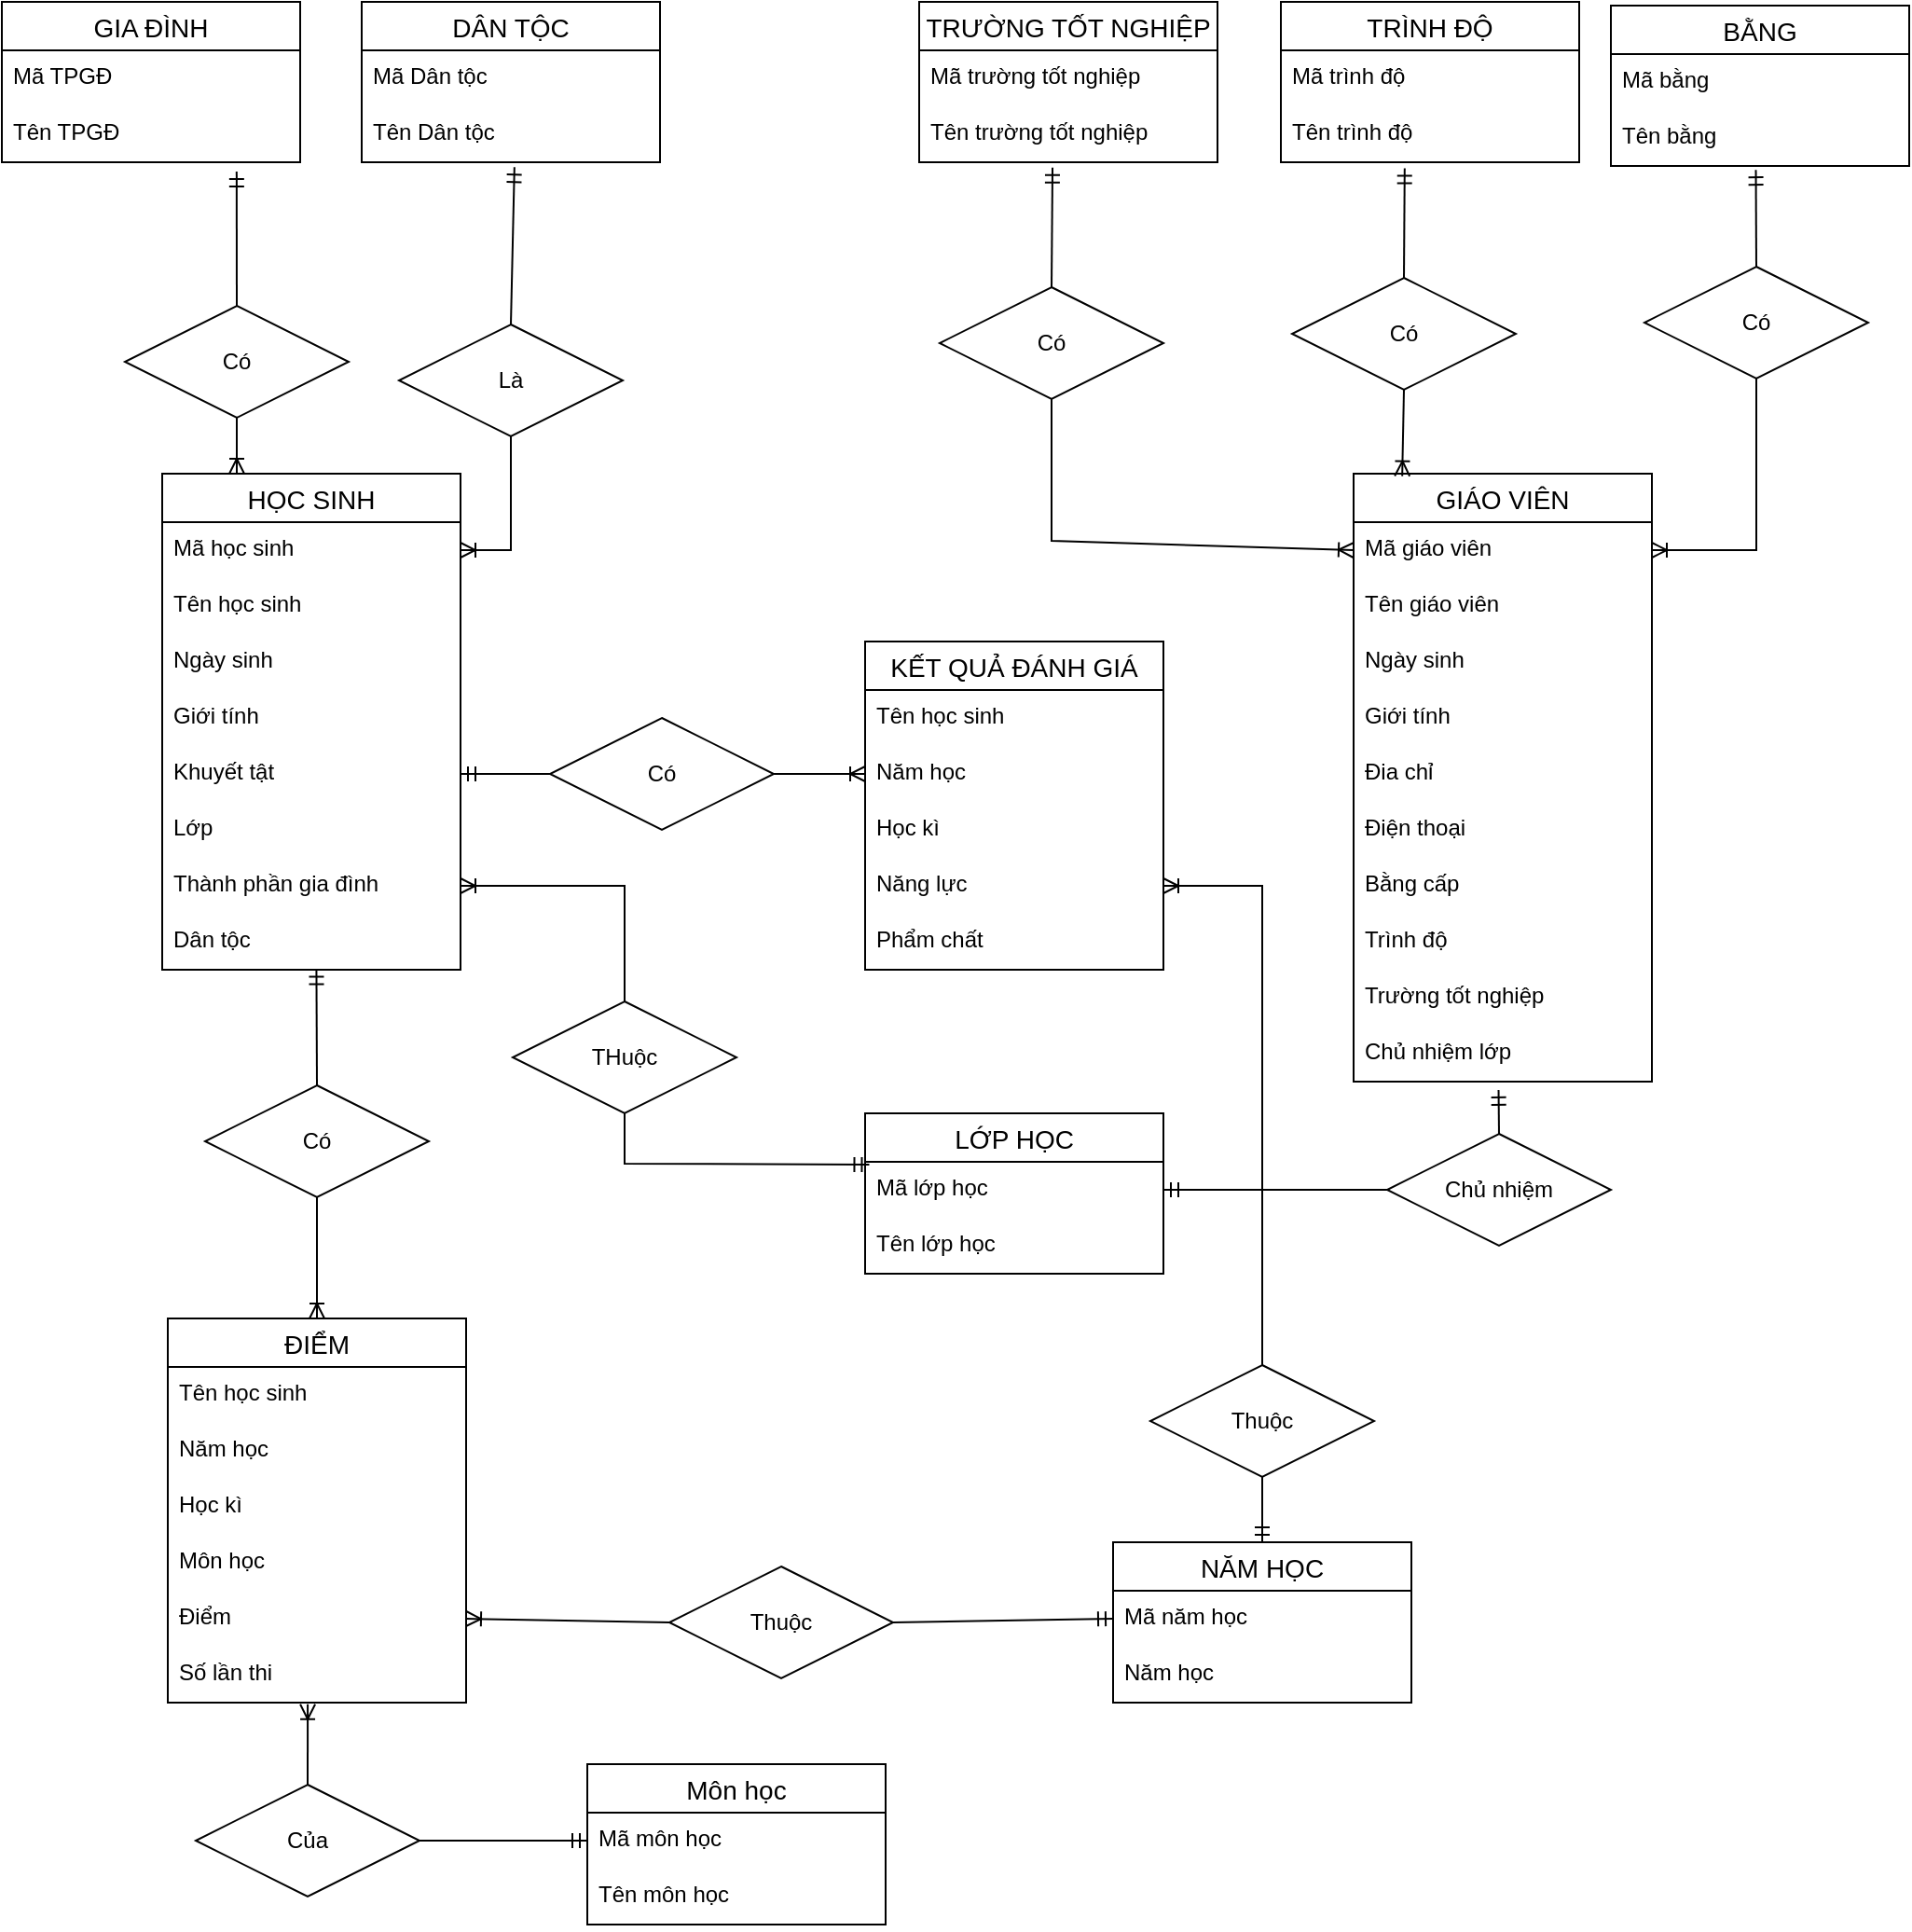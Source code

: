 <mxfile version="14.4.3" type="github">
  <diagram id="hoot__3CSZ-m4Yv-MgML" name="Page-1">
    <mxGraphModel dx="959" dy="578" grid="0" gridSize="10" guides="1" tooltips="1" connect="1" arrows="1" fold="1" page="1" pageScale="1" pageWidth="1100" pageHeight="1700" background="#ffffff" math="0" shadow="0">
      <root>
        <mxCell id="0" />
        <mxCell id="1" parent="0" />
        <mxCell id="pvwdePWFHWHqx1OLr2bi-1" value="GIA ĐÌNH" style="swimlane;fontStyle=0;childLayout=stackLayout;horizontal=1;startSize=26;horizontalStack=0;resizeParent=1;resizeParentMax=0;resizeLast=0;collapsible=1;marginBottom=0;align=center;fontSize=14;" vertex="1" parent="1">
          <mxGeometry x="45" y="140" width="160" height="86" as="geometry" />
        </mxCell>
        <mxCell id="pvwdePWFHWHqx1OLr2bi-2" value="Mã TPGĐ" style="text;strokeColor=none;fillColor=none;spacingLeft=4;spacingRight=4;overflow=hidden;rotatable=0;points=[[0,0.5],[1,0.5]];portConstraint=eastwest;fontSize=12;" vertex="1" parent="pvwdePWFHWHqx1OLr2bi-1">
          <mxGeometry y="26" width="160" height="30" as="geometry" />
        </mxCell>
        <mxCell id="pvwdePWFHWHqx1OLr2bi-3" value="Tên TPGĐ" style="text;strokeColor=none;fillColor=none;spacingLeft=4;spacingRight=4;overflow=hidden;rotatable=0;points=[[0,0.5],[1,0.5]];portConstraint=eastwest;fontSize=12;" vertex="1" parent="pvwdePWFHWHqx1OLr2bi-1">
          <mxGeometry y="56" width="160" height="30" as="geometry" />
        </mxCell>
        <mxCell id="pvwdePWFHWHqx1OLr2bi-5" value="DÂN TỘC" style="swimlane;fontStyle=0;childLayout=stackLayout;horizontal=1;startSize=26;horizontalStack=0;resizeParent=1;resizeParentMax=0;resizeLast=0;collapsible=1;marginBottom=0;align=center;fontSize=14;" vertex="1" parent="1">
          <mxGeometry x="238" y="140" width="160" height="86" as="geometry" />
        </mxCell>
        <mxCell id="pvwdePWFHWHqx1OLr2bi-6" value="Mã Dân tộc" style="text;strokeColor=none;fillColor=none;spacingLeft=4;spacingRight=4;overflow=hidden;rotatable=0;points=[[0,0.5],[1,0.5]];portConstraint=eastwest;fontSize=12;" vertex="1" parent="pvwdePWFHWHqx1OLr2bi-5">
          <mxGeometry y="26" width="160" height="30" as="geometry" />
        </mxCell>
        <mxCell id="pvwdePWFHWHqx1OLr2bi-7" value="Tên Dân tộc" style="text;strokeColor=none;fillColor=none;spacingLeft=4;spacingRight=4;overflow=hidden;rotatable=0;points=[[0,0.5],[1,0.5]];portConstraint=eastwest;fontSize=12;" vertex="1" parent="pvwdePWFHWHqx1OLr2bi-5">
          <mxGeometry y="56" width="160" height="30" as="geometry" />
        </mxCell>
        <mxCell id="pvwdePWFHWHqx1OLr2bi-8" value="TRÌNH ĐỘ" style="swimlane;fontStyle=0;childLayout=stackLayout;horizontal=1;startSize=26;horizontalStack=0;resizeParent=1;resizeParentMax=0;resizeLast=0;collapsible=1;marginBottom=0;align=center;fontSize=14;" vertex="1" parent="1">
          <mxGeometry x="731" y="140" width="160" height="86" as="geometry" />
        </mxCell>
        <mxCell id="pvwdePWFHWHqx1OLr2bi-9" value="Mã trình độ" style="text;strokeColor=none;fillColor=none;spacingLeft=4;spacingRight=4;overflow=hidden;rotatable=0;points=[[0,0.5],[1,0.5]];portConstraint=eastwest;fontSize=12;" vertex="1" parent="pvwdePWFHWHqx1OLr2bi-8">
          <mxGeometry y="26" width="160" height="30" as="geometry" />
        </mxCell>
        <mxCell id="pvwdePWFHWHqx1OLr2bi-10" value="Tên trình độ" style="text;strokeColor=none;fillColor=none;spacingLeft=4;spacingRight=4;overflow=hidden;rotatable=0;points=[[0,0.5],[1,0.5]];portConstraint=eastwest;fontSize=12;" vertex="1" parent="pvwdePWFHWHqx1OLr2bi-8">
          <mxGeometry y="56" width="160" height="30" as="geometry" />
        </mxCell>
        <mxCell id="pvwdePWFHWHqx1OLr2bi-11" value="TRƯỜNG TỐT NGHIỆP" style="swimlane;fontStyle=0;childLayout=stackLayout;horizontal=1;startSize=26;horizontalStack=0;resizeParent=1;resizeParentMax=0;resizeLast=0;collapsible=1;marginBottom=0;align=center;fontSize=14;" vertex="1" parent="1">
          <mxGeometry x="537" y="140" width="160" height="86" as="geometry" />
        </mxCell>
        <mxCell id="pvwdePWFHWHqx1OLr2bi-12" value="Mã trường tốt nghiệp" style="text;strokeColor=none;fillColor=none;spacingLeft=4;spacingRight=4;overflow=hidden;rotatable=0;points=[[0,0.5],[1,0.5]];portConstraint=eastwest;fontSize=12;" vertex="1" parent="pvwdePWFHWHqx1OLr2bi-11">
          <mxGeometry y="26" width="160" height="30" as="geometry" />
        </mxCell>
        <mxCell id="pvwdePWFHWHqx1OLr2bi-13" value="Tên trường tốt nghiệp" style="text;strokeColor=none;fillColor=none;spacingLeft=4;spacingRight=4;overflow=hidden;rotatable=0;points=[[0,0.5],[1,0.5]];portConstraint=eastwest;fontSize=12;" vertex="1" parent="pvwdePWFHWHqx1OLr2bi-11">
          <mxGeometry y="56" width="160" height="30" as="geometry" />
        </mxCell>
        <mxCell id="pvwdePWFHWHqx1OLr2bi-14" value="BẰNG" style="swimlane;fontStyle=0;childLayout=stackLayout;horizontal=1;startSize=26;horizontalStack=0;resizeParent=1;resizeParentMax=0;resizeLast=0;collapsible=1;marginBottom=0;align=center;fontSize=14;" vertex="1" parent="1">
          <mxGeometry x="908" y="142" width="160" height="86" as="geometry" />
        </mxCell>
        <mxCell id="pvwdePWFHWHqx1OLr2bi-15" value="Mã bằng" style="text;strokeColor=none;fillColor=none;spacingLeft=4;spacingRight=4;overflow=hidden;rotatable=0;points=[[0,0.5],[1,0.5]];portConstraint=eastwest;fontSize=12;" vertex="1" parent="pvwdePWFHWHqx1OLr2bi-14">
          <mxGeometry y="26" width="160" height="30" as="geometry" />
        </mxCell>
        <mxCell id="pvwdePWFHWHqx1OLr2bi-16" value="Tên bằng" style="text;strokeColor=none;fillColor=none;spacingLeft=4;spacingRight=4;overflow=hidden;rotatable=0;points=[[0,0.5],[1,0.5]];portConstraint=eastwest;fontSize=12;" vertex="1" parent="pvwdePWFHWHqx1OLr2bi-14">
          <mxGeometry y="56" width="160" height="30" as="geometry" />
        </mxCell>
        <mxCell id="pvwdePWFHWHqx1OLr2bi-17" value="HỌC SINH" style="swimlane;fontStyle=0;childLayout=stackLayout;horizontal=1;startSize=26;horizontalStack=0;resizeParent=1;resizeParentMax=0;resizeLast=0;collapsible=1;marginBottom=0;align=center;fontSize=14;" vertex="1" parent="1">
          <mxGeometry x="131" y="393" width="160" height="266" as="geometry" />
        </mxCell>
        <mxCell id="pvwdePWFHWHqx1OLr2bi-18" value="Mã học sinh" style="text;strokeColor=none;fillColor=none;spacingLeft=4;spacingRight=4;overflow=hidden;rotatable=0;points=[[0,0.5],[1,0.5]];portConstraint=eastwest;fontSize=12;" vertex="1" parent="pvwdePWFHWHqx1OLr2bi-17">
          <mxGeometry y="26" width="160" height="30" as="geometry" />
        </mxCell>
        <mxCell id="pvwdePWFHWHqx1OLr2bi-19" value="Tên học sinh" style="text;strokeColor=none;fillColor=none;spacingLeft=4;spacingRight=4;overflow=hidden;rotatable=0;points=[[0,0.5],[1,0.5]];portConstraint=eastwest;fontSize=12;" vertex="1" parent="pvwdePWFHWHqx1OLr2bi-17">
          <mxGeometry y="56" width="160" height="30" as="geometry" />
        </mxCell>
        <mxCell id="pvwdePWFHWHqx1OLr2bi-24" value="Ngày sinh" style="text;strokeColor=none;fillColor=none;spacingLeft=4;spacingRight=4;overflow=hidden;rotatable=0;points=[[0,0.5],[1,0.5]];portConstraint=eastwest;fontSize=12;" vertex="1" parent="pvwdePWFHWHqx1OLr2bi-17">
          <mxGeometry y="86" width="160" height="30" as="geometry" />
        </mxCell>
        <mxCell id="pvwdePWFHWHqx1OLr2bi-25" value="Giới tính" style="text;strokeColor=none;fillColor=none;spacingLeft=4;spacingRight=4;overflow=hidden;rotatable=0;points=[[0,0.5],[1,0.5]];portConstraint=eastwest;fontSize=12;" vertex="1" parent="pvwdePWFHWHqx1OLr2bi-17">
          <mxGeometry y="116" width="160" height="30" as="geometry" />
        </mxCell>
        <mxCell id="pvwdePWFHWHqx1OLr2bi-26" value="Khuyết tật" style="text;strokeColor=none;fillColor=none;spacingLeft=4;spacingRight=4;overflow=hidden;rotatable=0;points=[[0,0.5],[1,0.5]];portConstraint=eastwest;fontSize=12;" vertex="1" parent="pvwdePWFHWHqx1OLr2bi-17">
          <mxGeometry y="146" width="160" height="30" as="geometry" />
        </mxCell>
        <mxCell id="pvwdePWFHWHqx1OLr2bi-27" value="Lớp" style="text;strokeColor=none;fillColor=none;spacingLeft=4;spacingRight=4;overflow=hidden;rotatable=0;points=[[0,0.5],[1,0.5]];portConstraint=eastwest;fontSize=12;" vertex="1" parent="pvwdePWFHWHqx1OLr2bi-17">
          <mxGeometry y="176" width="160" height="30" as="geometry" />
        </mxCell>
        <mxCell id="pvwdePWFHWHqx1OLr2bi-28" value="Thành phần gia đình" style="text;strokeColor=none;fillColor=none;spacingLeft=4;spacingRight=4;overflow=hidden;rotatable=0;points=[[0,0.5],[1,0.5]];portConstraint=eastwest;fontSize=12;" vertex="1" parent="pvwdePWFHWHqx1OLr2bi-17">
          <mxGeometry y="206" width="160" height="30" as="geometry" />
        </mxCell>
        <mxCell id="pvwdePWFHWHqx1OLr2bi-29" value="Dân tộc" style="text;strokeColor=none;fillColor=none;spacingLeft=4;spacingRight=4;overflow=hidden;rotatable=0;points=[[0,0.5],[1,0.5]];portConstraint=eastwest;fontSize=12;" vertex="1" parent="pvwdePWFHWHqx1OLr2bi-17">
          <mxGeometry y="236" width="160" height="30" as="geometry" />
        </mxCell>
        <mxCell id="pvwdePWFHWHqx1OLr2bi-33" value="GIÁO VIÊN" style="swimlane;fontStyle=0;childLayout=stackLayout;horizontal=1;startSize=26;horizontalStack=0;resizeParent=1;resizeParentMax=0;resizeLast=0;collapsible=1;marginBottom=0;align=center;fontSize=14;" vertex="1" parent="1">
          <mxGeometry x="770" y="393" width="160" height="326" as="geometry" />
        </mxCell>
        <mxCell id="pvwdePWFHWHqx1OLr2bi-34" value="Mã giáo viên" style="text;strokeColor=none;fillColor=none;spacingLeft=4;spacingRight=4;overflow=hidden;rotatable=0;points=[[0,0.5],[1,0.5]];portConstraint=eastwest;fontSize=12;" vertex="1" parent="pvwdePWFHWHqx1OLr2bi-33">
          <mxGeometry y="26" width="160" height="30" as="geometry" />
        </mxCell>
        <mxCell id="pvwdePWFHWHqx1OLr2bi-35" value="Tên giáo viên" style="text;strokeColor=none;fillColor=none;spacingLeft=4;spacingRight=4;overflow=hidden;rotatable=0;points=[[0,0.5],[1,0.5]];portConstraint=eastwest;fontSize=12;" vertex="1" parent="pvwdePWFHWHqx1OLr2bi-33">
          <mxGeometry y="56" width="160" height="30" as="geometry" />
        </mxCell>
        <mxCell id="pvwdePWFHWHqx1OLr2bi-36" value="Ngày sinh" style="text;strokeColor=none;fillColor=none;spacingLeft=4;spacingRight=4;overflow=hidden;rotatable=0;points=[[0,0.5],[1,0.5]];portConstraint=eastwest;fontSize=12;" vertex="1" parent="pvwdePWFHWHqx1OLr2bi-33">
          <mxGeometry y="86" width="160" height="30" as="geometry" />
        </mxCell>
        <mxCell id="pvwdePWFHWHqx1OLr2bi-37" value="Giới tính" style="text;strokeColor=none;fillColor=none;spacingLeft=4;spacingRight=4;overflow=hidden;rotatable=0;points=[[0,0.5],[1,0.5]];portConstraint=eastwest;fontSize=12;" vertex="1" parent="pvwdePWFHWHqx1OLr2bi-33">
          <mxGeometry y="116" width="160" height="30" as="geometry" />
        </mxCell>
        <mxCell id="pvwdePWFHWHqx1OLr2bi-38" value="Đia chỉ" style="text;strokeColor=none;fillColor=none;spacingLeft=4;spacingRight=4;overflow=hidden;rotatable=0;points=[[0,0.5],[1,0.5]];portConstraint=eastwest;fontSize=12;" vertex="1" parent="pvwdePWFHWHqx1OLr2bi-33">
          <mxGeometry y="146" width="160" height="30" as="geometry" />
        </mxCell>
        <mxCell id="pvwdePWFHWHqx1OLr2bi-39" value="Điện thoại" style="text;strokeColor=none;fillColor=none;spacingLeft=4;spacingRight=4;overflow=hidden;rotatable=0;points=[[0,0.5],[1,0.5]];portConstraint=eastwest;fontSize=12;" vertex="1" parent="pvwdePWFHWHqx1OLr2bi-33">
          <mxGeometry y="176" width="160" height="30" as="geometry" />
        </mxCell>
        <mxCell id="pvwdePWFHWHqx1OLr2bi-40" value="Bằng cấp" style="text;strokeColor=none;fillColor=none;spacingLeft=4;spacingRight=4;overflow=hidden;rotatable=0;points=[[0,0.5],[1,0.5]];portConstraint=eastwest;fontSize=12;" vertex="1" parent="pvwdePWFHWHqx1OLr2bi-33">
          <mxGeometry y="206" width="160" height="30" as="geometry" />
        </mxCell>
        <mxCell id="pvwdePWFHWHqx1OLr2bi-41" value="Trình độ" style="text;strokeColor=none;fillColor=none;spacingLeft=4;spacingRight=4;overflow=hidden;rotatable=0;points=[[0,0.5],[1,0.5]];portConstraint=eastwest;fontSize=12;" vertex="1" parent="pvwdePWFHWHqx1OLr2bi-33">
          <mxGeometry y="236" width="160" height="30" as="geometry" />
        </mxCell>
        <mxCell id="pvwdePWFHWHqx1OLr2bi-42" value="Trường tốt nghiệp" style="text;strokeColor=none;fillColor=none;spacingLeft=4;spacingRight=4;overflow=hidden;rotatable=0;points=[[0,0.5],[1,0.5]];portConstraint=eastwest;fontSize=12;" vertex="1" parent="pvwdePWFHWHqx1OLr2bi-33">
          <mxGeometry y="266" width="160" height="30" as="geometry" />
        </mxCell>
        <mxCell id="pvwdePWFHWHqx1OLr2bi-103" value="Chủ nhiệm lớp" style="text;strokeColor=none;fillColor=none;spacingLeft=4;spacingRight=4;overflow=hidden;rotatable=0;points=[[0,0.5],[1,0.5]];portConstraint=eastwest;fontSize=12;" vertex="1" parent="pvwdePWFHWHqx1OLr2bi-33">
          <mxGeometry y="296" width="160" height="30" as="geometry" />
        </mxCell>
        <mxCell id="pvwdePWFHWHqx1OLr2bi-43" value="NĂM HỌC" style="swimlane;fontStyle=0;childLayout=stackLayout;horizontal=1;startSize=26;horizontalStack=0;resizeParent=1;resizeParentMax=0;resizeLast=0;collapsible=1;marginBottom=0;align=center;fontSize=14;" vertex="1" parent="1">
          <mxGeometry x="641" y="966" width="160" height="86" as="geometry" />
        </mxCell>
        <mxCell id="pvwdePWFHWHqx1OLr2bi-44" value="Mã năm học" style="text;strokeColor=none;fillColor=none;spacingLeft=4;spacingRight=4;overflow=hidden;rotatable=0;points=[[0,0.5],[1,0.5]];portConstraint=eastwest;fontSize=12;" vertex="1" parent="pvwdePWFHWHqx1OLr2bi-43">
          <mxGeometry y="26" width="160" height="30" as="geometry" />
        </mxCell>
        <mxCell id="pvwdePWFHWHqx1OLr2bi-45" value="Năm học" style="text;strokeColor=none;fillColor=none;spacingLeft=4;spacingRight=4;overflow=hidden;rotatable=0;points=[[0,0.5],[1,0.5]];portConstraint=eastwest;fontSize=12;" vertex="1" parent="pvwdePWFHWHqx1OLr2bi-43">
          <mxGeometry y="56" width="160" height="30" as="geometry" />
        </mxCell>
        <mxCell id="pvwdePWFHWHqx1OLr2bi-49" value="LỚP HỌC" style="swimlane;fontStyle=0;childLayout=stackLayout;horizontal=1;startSize=26;horizontalStack=0;resizeParent=1;resizeParentMax=0;resizeLast=0;collapsible=1;marginBottom=0;align=center;fontSize=14;" vertex="1" parent="1">
          <mxGeometry x="508" y="736" width="160" height="86" as="geometry" />
        </mxCell>
        <mxCell id="pvwdePWFHWHqx1OLr2bi-50" value="Mã lớp học" style="text;strokeColor=none;fillColor=none;spacingLeft=4;spacingRight=4;overflow=hidden;rotatable=0;points=[[0,0.5],[1,0.5]];portConstraint=eastwest;fontSize=12;" vertex="1" parent="pvwdePWFHWHqx1OLr2bi-49">
          <mxGeometry y="26" width="160" height="30" as="geometry" />
        </mxCell>
        <mxCell id="pvwdePWFHWHqx1OLr2bi-51" value="Tên lớp học" style="text;strokeColor=none;fillColor=none;spacingLeft=4;spacingRight=4;overflow=hidden;rotatable=0;points=[[0,0.5],[1,0.5]];portConstraint=eastwest;fontSize=12;" vertex="1" parent="pvwdePWFHWHqx1OLr2bi-49">
          <mxGeometry y="56" width="160" height="30" as="geometry" />
        </mxCell>
        <mxCell id="pvwdePWFHWHqx1OLr2bi-52" value="Môn học" style="swimlane;fontStyle=0;childLayout=stackLayout;horizontal=1;startSize=26;horizontalStack=0;resizeParent=1;resizeParentMax=0;resizeLast=0;collapsible=1;marginBottom=0;align=center;fontSize=14;" vertex="1" parent="1">
          <mxGeometry x="359" y="1085" width="160" height="86" as="geometry" />
        </mxCell>
        <mxCell id="pvwdePWFHWHqx1OLr2bi-53" value="Mã môn học" style="text;strokeColor=none;fillColor=none;spacingLeft=4;spacingRight=4;overflow=hidden;rotatable=0;points=[[0,0.5],[1,0.5]];portConstraint=eastwest;fontSize=12;" vertex="1" parent="pvwdePWFHWHqx1OLr2bi-52">
          <mxGeometry y="26" width="160" height="30" as="geometry" />
        </mxCell>
        <mxCell id="pvwdePWFHWHqx1OLr2bi-54" value="Tên môn học" style="text;strokeColor=none;fillColor=none;spacingLeft=4;spacingRight=4;overflow=hidden;rotatable=0;points=[[0,0.5],[1,0.5]];portConstraint=eastwest;fontSize=12;" vertex="1" parent="pvwdePWFHWHqx1OLr2bi-52">
          <mxGeometry y="56" width="160" height="30" as="geometry" />
        </mxCell>
        <mxCell id="pvwdePWFHWHqx1OLr2bi-55" value="KẾT QUẢ ĐÁNH GIÁ" style="swimlane;fontStyle=0;childLayout=stackLayout;horizontal=1;startSize=26;horizontalStack=0;resizeParent=1;resizeParentMax=0;resizeLast=0;collapsible=1;marginBottom=0;align=center;fontSize=14;" vertex="1" parent="1">
          <mxGeometry x="508" y="483" width="160" height="176" as="geometry" />
        </mxCell>
        <mxCell id="pvwdePWFHWHqx1OLr2bi-56" value="Tên học sinh" style="text;strokeColor=none;fillColor=none;spacingLeft=4;spacingRight=4;overflow=hidden;rotatable=0;points=[[0,0.5],[1,0.5]];portConstraint=eastwest;fontSize=12;" vertex="1" parent="pvwdePWFHWHqx1OLr2bi-55">
          <mxGeometry y="26" width="160" height="30" as="geometry" />
        </mxCell>
        <mxCell id="pvwdePWFHWHqx1OLr2bi-57" value="Năm học" style="text;strokeColor=none;fillColor=none;spacingLeft=4;spacingRight=4;overflow=hidden;rotatable=0;points=[[0,0.5],[1,0.5]];portConstraint=eastwest;fontSize=12;" vertex="1" parent="pvwdePWFHWHqx1OLr2bi-55">
          <mxGeometry y="56" width="160" height="30" as="geometry" />
        </mxCell>
        <mxCell id="pvwdePWFHWHqx1OLr2bi-58" value="Học kì" style="text;strokeColor=none;fillColor=none;spacingLeft=4;spacingRight=4;overflow=hidden;rotatable=0;points=[[0,0.5],[1,0.5]];portConstraint=eastwest;fontSize=12;" vertex="1" parent="pvwdePWFHWHqx1OLr2bi-55">
          <mxGeometry y="86" width="160" height="30" as="geometry" />
        </mxCell>
        <mxCell id="pvwdePWFHWHqx1OLr2bi-59" value="Năng lực" style="text;strokeColor=none;fillColor=none;spacingLeft=4;spacingRight=4;overflow=hidden;rotatable=0;points=[[0,0.5],[1,0.5]];portConstraint=eastwest;fontSize=12;" vertex="1" parent="pvwdePWFHWHqx1OLr2bi-55">
          <mxGeometry y="116" width="160" height="30" as="geometry" />
        </mxCell>
        <mxCell id="pvwdePWFHWHqx1OLr2bi-60" value="Phẩm chất" style="text;strokeColor=none;fillColor=none;spacingLeft=4;spacingRight=4;overflow=hidden;rotatable=0;points=[[0,0.5],[1,0.5]];portConstraint=eastwest;fontSize=12;" vertex="1" parent="pvwdePWFHWHqx1OLr2bi-55">
          <mxGeometry y="146" width="160" height="30" as="geometry" />
        </mxCell>
        <mxCell id="pvwdePWFHWHqx1OLr2bi-64" value="ĐIỂM" style="swimlane;fontStyle=0;childLayout=stackLayout;horizontal=1;startSize=26;horizontalStack=0;resizeParent=1;resizeParentMax=0;resizeLast=0;collapsible=1;marginBottom=0;align=center;fontSize=14;" vertex="1" parent="1">
          <mxGeometry x="134" y="846" width="160" height="206" as="geometry" />
        </mxCell>
        <mxCell id="pvwdePWFHWHqx1OLr2bi-65" value="Tên học sinh" style="text;strokeColor=none;fillColor=none;spacingLeft=4;spacingRight=4;overflow=hidden;rotatable=0;points=[[0,0.5],[1,0.5]];portConstraint=eastwest;fontSize=12;" vertex="1" parent="pvwdePWFHWHqx1OLr2bi-64">
          <mxGeometry y="26" width="160" height="30" as="geometry" />
        </mxCell>
        <mxCell id="pvwdePWFHWHqx1OLr2bi-66" value="Năm học" style="text;strokeColor=none;fillColor=none;spacingLeft=4;spacingRight=4;overflow=hidden;rotatable=0;points=[[0,0.5],[1,0.5]];portConstraint=eastwest;fontSize=12;" vertex="1" parent="pvwdePWFHWHqx1OLr2bi-64">
          <mxGeometry y="56" width="160" height="30" as="geometry" />
        </mxCell>
        <mxCell id="pvwdePWFHWHqx1OLr2bi-67" value="Học kì" style="text;strokeColor=none;fillColor=none;spacingLeft=4;spacingRight=4;overflow=hidden;rotatable=0;points=[[0,0.5],[1,0.5]];portConstraint=eastwest;fontSize=12;" vertex="1" parent="pvwdePWFHWHqx1OLr2bi-64">
          <mxGeometry y="86" width="160" height="30" as="geometry" />
        </mxCell>
        <mxCell id="pvwdePWFHWHqx1OLr2bi-68" value="Môn học" style="text;strokeColor=none;fillColor=none;spacingLeft=4;spacingRight=4;overflow=hidden;rotatable=0;points=[[0,0.5],[1,0.5]];portConstraint=eastwest;fontSize=12;" vertex="1" parent="pvwdePWFHWHqx1OLr2bi-64">
          <mxGeometry y="116" width="160" height="30" as="geometry" />
        </mxCell>
        <mxCell id="pvwdePWFHWHqx1OLr2bi-69" value="Điểm" style="text;strokeColor=none;fillColor=none;spacingLeft=4;spacingRight=4;overflow=hidden;rotatable=0;points=[[0,0.5],[1,0.5]];portConstraint=eastwest;fontSize=12;" vertex="1" parent="pvwdePWFHWHqx1OLr2bi-64">
          <mxGeometry y="146" width="160" height="30" as="geometry" />
        </mxCell>
        <mxCell id="pvwdePWFHWHqx1OLr2bi-70" value="Số lần thi" style="text;strokeColor=none;fillColor=none;spacingLeft=4;spacingRight=4;overflow=hidden;rotatable=0;points=[[0,0.5],[1,0.5]];portConstraint=eastwest;fontSize=12;" vertex="1" parent="pvwdePWFHWHqx1OLr2bi-64">
          <mxGeometry y="176" width="160" height="30" as="geometry" />
        </mxCell>
        <mxCell id="pvwdePWFHWHqx1OLr2bi-76" value="Có" style="shape=rhombus;perimeter=rhombusPerimeter;whiteSpace=wrap;html=1;align=center;" vertex="1" parent="1">
          <mxGeometry x="111" y="303" width="120" height="60" as="geometry" />
        </mxCell>
        <mxCell id="pvwdePWFHWHqx1OLr2bi-77" value="Là" style="shape=rhombus;perimeter=rhombusPerimeter;whiteSpace=wrap;html=1;align=center;" vertex="1" parent="1">
          <mxGeometry x="258" y="313" width="120" height="60" as="geometry" />
        </mxCell>
        <mxCell id="pvwdePWFHWHqx1OLr2bi-78" value="Có" style="shape=rhombus;perimeter=rhombusPerimeter;whiteSpace=wrap;html=1;align=center;" vertex="1" parent="1">
          <mxGeometry x="548" y="293" width="120" height="60" as="geometry" />
        </mxCell>
        <mxCell id="pvwdePWFHWHqx1OLr2bi-79" value="Có" style="shape=rhombus;perimeter=rhombusPerimeter;whiteSpace=wrap;html=1;align=center;" vertex="1" parent="1">
          <mxGeometry x="737" y="288" width="120" height="60" as="geometry" />
        </mxCell>
        <mxCell id="pvwdePWFHWHqx1OLr2bi-80" value="Có" style="shape=rhombus;perimeter=rhombusPerimeter;whiteSpace=wrap;html=1;align=center;" vertex="1" parent="1">
          <mxGeometry x="926" y="282" width="120" height="60" as="geometry" />
        </mxCell>
        <mxCell id="pvwdePWFHWHqx1OLr2bi-85" value="" style="fontSize=12;html=1;endArrow=ERoneToMany;entryX=0.25;entryY=0;entryDx=0;entryDy=0;exitX=0.5;exitY=1;exitDx=0;exitDy=0;" edge="1" parent="1" source="pvwdePWFHWHqx1OLr2bi-76" target="pvwdePWFHWHqx1OLr2bi-17">
          <mxGeometry width="100" height="100" relative="1" as="geometry">
            <mxPoint x="198" y="320" as="sourcePoint" />
            <mxPoint x="638" y="529" as="targetPoint" />
          </mxGeometry>
        </mxCell>
        <mxCell id="pvwdePWFHWHqx1OLr2bi-87" value="" style="fontSize=12;html=1;endArrow=ERoneToMany;entryX=1;entryY=0.5;entryDx=0;entryDy=0;exitX=0.5;exitY=1;exitDx=0;exitDy=0;rounded=0;" edge="1" parent="1" source="pvwdePWFHWHqx1OLr2bi-77" target="pvwdePWFHWHqx1OLr2bi-18">
          <mxGeometry width="100" height="100" relative="1" as="geometry">
            <mxPoint x="181" y="373" as="sourcePoint" />
            <mxPoint x="181" y="403" as="targetPoint" />
            <Array as="points">
              <mxPoint x="318" y="434" />
            </Array>
          </mxGeometry>
        </mxCell>
        <mxCell id="pvwdePWFHWHqx1OLr2bi-88" value="" style="fontSize=12;html=1;endArrow=ERmandOne;entryX=0.787;entryY=1.167;entryDx=0;entryDy=0;entryPerimeter=0;exitX=0.5;exitY=0;exitDx=0;exitDy=0;rounded=0;" edge="1" parent="1" source="pvwdePWFHWHqx1OLr2bi-76" target="pvwdePWFHWHqx1OLr2bi-3">
          <mxGeometry width="100" height="100" relative="1" as="geometry">
            <mxPoint x="514" y="645" as="sourcePoint" />
            <mxPoint x="614" y="545" as="targetPoint" />
          </mxGeometry>
        </mxCell>
        <mxCell id="pvwdePWFHWHqx1OLr2bi-89" value="" style="fontSize=12;html=1;endArrow=ERmandOne;exitX=0.5;exitY=0;exitDx=0;exitDy=0;rounded=0;entryX=0.512;entryY=1.088;entryDx=0;entryDy=0;entryPerimeter=0;" edge="1" parent="1" source="pvwdePWFHWHqx1OLr2bi-77" target="pvwdePWFHWHqx1OLr2bi-7">
          <mxGeometry width="100" height="100" relative="1" as="geometry">
            <mxPoint x="181" y="313" as="sourcePoint" />
            <mxPoint x="260" y="297" as="targetPoint" />
          </mxGeometry>
        </mxCell>
        <mxCell id="pvwdePWFHWHqx1OLr2bi-90" value="" style="fontSize=12;html=1;endArrow=ERmandOne;exitX=0.5;exitY=0;exitDx=0;exitDy=0;rounded=0;entryX=0.447;entryY=1.096;entryDx=0;entryDy=0;entryPerimeter=0;" edge="1" parent="1" source="pvwdePWFHWHqx1OLr2bi-78" target="pvwdePWFHWHqx1OLr2bi-13">
          <mxGeometry width="100" height="100" relative="1" as="geometry">
            <mxPoint x="328" y="323" as="sourcePoint" />
            <mxPoint x="326.92" y="294.64" as="targetPoint" />
          </mxGeometry>
        </mxCell>
        <mxCell id="pvwdePWFHWHqx1OLr2bi-91" value="" style="fontSize=12;html=1;endArrow=ERoneToMany;entryX=0;entryY=0.5;entryDx=0;entryDy=0;exitX=0.5;exitY=1;exitDx=0;exitDy=0;rounded=0;" edge="1" parent="1" source="pvwdePWFHWHqx1OLr2bi-78" target="pvwdePWFHWHqx1OLr2bi-34">
          <mxGeometry width="100" height="100" relative="1" as="geometry">
            <mxPoint x="328" y="383" as="sourcePoint" />
            <mxPoint x="301" y="444" as="targetPoint" />
            <Array as="points">
              <mxPoint x="608" y="429" />
            </Array>
          </mxGeometry>
        </mxCell>
        <mxCell id="pvwdePWFHWHqx1OLr2bi-92" value="" style="fontSize=12;html=1;endArrow=ERoneToMany;entryX=0.163;entryY=0.004;entryDx=0;entryDy=0;exitX=0.5;exitY=1;exitDx=0;exitDy=0;entryPerimeter=0;" edge="1" parent="1" source="pvwdePWFHWHqx1OLr2bi-79" target="pvwdePWFHWHqx1OLr2bi-33">
          <mxGeometry width="100" height="100" relative="1" as="geometry">
            <mxPoint x="181" y="373" as="sourcePoint" />
            <mxPoint x="181" y="403" as="targetPoint" />
          </mxGeometry>
        </mxCell>
        <mxCell id="pvwdePWFHWHqx1OLr2bi-93" value="" style="fontSize=12;html=1;endArrow=ERoneToMany;entryX=1;entryY=0.5;entryDx=0;entryDy=0;exitX=0.5;exitY=1;exitDx=0;exitDy=0;rounded=0;" edge="1" parent="1" source="pvwdePWFHWHqx1OLr2bi-80" target="pvwdePWFHWHqx1OLr2bi-34">
          <mxGeometry width="100" height="100" relative="1" as="geometry">
            <mxPoint x="807" y="358" as="sourcePoint" />
            <mxPoint x="806.08" y="404.184" as="targetPoint" />
            <Array as="points">
              <mxPoint x="986" y="434" />
            </Array>
          </mxGeometry>
        </mxCell>
        <mxCell id="pvwdePWFHWHqx1OLr2bi-94" value="" style="fontSize=12;html=1;endArrow=ERmandOne;exitX=0.5;exitY=0;exitDx=0;exitDy=0;rounded=0;entryX=0.415;entryY=1.108;entryDx=0;entryDy=0;entryPerimeter=0;" edge="1" parent="1" source="pvwdePWFHWHqx1OLr2bi-79" target="pvwdePWFHWHqx1OLr2bi-10">
          <mxGeometry width="100" height="100" relative="1" as="geometry">
            <mxPoint x="618" y="303" as="sourcePoint" />
            <mxPoint x="622.52" y="282.88" as="targetPoint" />
          </mxGeometry>
        </mxCell>
        <mxCell id="pvwdePWFHWHqx1OLr2bi-95" value="" style="fontSize=12;html=1;endArrow=ERmandOne;exitX=0.5;exitY=0;exitDx=0;exitDy=0;rounded=0;entryX=0.486;entryY=1.069;entryDx=0;entryDy=0;entryPerimeter=0;" edge="1" parent="1" source="pvwdePWFHWHqx1OLr2bi-80" target="pvwdePWFHWHqx1OLr2bi-16">
          <mxGeometry width="100" height="100" relative="1" as="geometry">
            <mxPoint x="807" y="298" as="sourcePoint" />
            <mxPoint x="808.4" y="285.24" as="targetPoint" />
          </mxGeometry>
        </mxCell>
        <mxCell id="pvwdePWFHWHqx1OLr2bi-97" value="Có" style="shape=rhombus;perimeter=rhombusPerimeter;whiteSpace=wrap;html=1;align=center;" vertex="1" parent="1">
          <mxGeometry x="339" y="524" width="120" height="60" as="geometry" />
        </mxCell>
        <mxCell id="pvwdePWFHWHqx1OLr2bi-98" value="" style="fontSize=12;html=1;endArrow=ERmandOne;entryX=1;entryY=0.5;entryDx=0;entryDy=0;exitX=0;exitY=0.5;exitDx=0;exitDy=0;rounded=0;" edge="1" parent="1" source="pvwdePWFHWHqx1OLr2bi-97" target="pvwdePWFHWHqx1OLr2bi-26">
          <mxGeometry width="100" height="100" relative="1" as="geometry">
            <mxPoint x="181" y="313" as="sourcePoint" />
            <mxPoint x="180.92" y="241.01" as="targetPoint" />
          </mxGeometry>
        </mxCell>
        <mxCell id="pvwdePWFHWHqx1OLr2bi-99" value="" style="fontSize=12;html=1;endArrow=ERoneToMany;entryX=0;entryY=0.5;entryDx=0;entryDy=0;exitX=1;exitY=0.5;exitDx=0;exitDy=0;" edge="1" parent="1" source="pvwdePWFHWHqx1OLr2bi-97" target="pvwdePWFHWHqx1OLr2bi-57">
          <mxGeometry width="100" height="100" relative="1" as="geometry">
            <mxPoint x="181" y="373" as="sourcePoint" />
            <mxPoint x="181" y="403" as="targetPoint" />
          </mxGeometry>
        </mxCell>
        <mxCell id="pvwdePWFHWHqx1OLr2bi-100" value="Có" style="shape=rhombus;perimeter=rhombusPerimeter;whiteSpace=wrap;html=1;align=center;" vertex="1" parent="1">
          <mxGeometry x="154" y="721" width="120" height="60" as="geometry" />
        </mxCell>
        <mxCell id="pvwdePWFHWHqx1OLr2bi-101" value="" style="fontSize=12;html=1;endArrow=ERmandOne;entryX=0.517;entryY=0.992;entryDx=0;entryDy=0;exitX=0.5;exitY=0;exitDx=0;exitDy=0;rounded=0;entryPerimeter=0;" edge="1" parent="1" source="pvwdePWFHWHqx1OLr2bi-100" target="pvwdePWFHWHqx1OLr2bi-29">
          <mxGeometry width="100" height="100" relative="1" as="geometry">
            <mxPoint x="349" y="564" as="sourcePoint" />
            <mxPoint x="301" y="564" as="targetPoint" />
          </mxGeometry>
        </mxCell>
        <mxCell id="pvwdePWFHWHqx1OLr2bi-102" value="" style="fontSize=12;html=1;endArrow=ERoneToMany;entryX=0.5;entryY=0;entryDx=0;entryDy=0;exitX=0.5;exitY=1;exitDx=0;exitDy=0;" edge="1" parent="1" source="pvwdePWFHWHqx1OLr2bi-100" target="pvwdePWFHWHqx1OLr2bi-64">
          <mxGeometry width="100" height="100" relative="1" as="geometry">
            <mxPoint x="469" y="564" as="sourcePoint" />
            <mxPoint x="518" y="564" as="targetPoint" />
          </mxGeometry>
        </mxCell>
        <mxCell id="pvwdePWFHWHqx1OLr2bi-104" value="Chủ nhiệm" style="shape=rhombus;perimeter=rhombusPerimeter;whiteSpace=wrap;html=1;align=center;" vertex="1" parent="1">
          <mxGeometry x="788" y="747" width="120" height="60" as="geometry" />
        </mxCell>
        <mxCell id="pvwdePWFHWHqx1OLr2bi-105" value="THuộc" style="shape=rhombus;perimeter=rhombusPerimeter;whiteSpace=wrap;html=1;align=center;" vertex="1" parent="1">
          <mxGeometry x="319" y="676" width="120" height="60" as="geometry" />
        </mxCell>
        <mxCell id="pvwdePWFHWHqx1OLr2bi-106" value="" style="fontSize=12;html=1;endArrow=ERmandOne;entryX=0.486;entryY=1.149;entryDx=0;entryDy=0;exitX=0.5;exitY=0;exitDx=0;exitDy=0;rounded=0;entryPerimeter=0;" edge="1" parent="1" source="pvwdePWFHWHqx1OLr2bi-104" target="pvwdePWFHWHqx1OLr2bi-103">
          <mxGeometry width="100" height="100" relative="1" as="geometry">
            <mxPoint x="349" y="564" as="sourcePoint" />
            <mxPoint x="301" y="564" as="targetPoint" />
          </mxGeometry>
        </mxCell>
        <mxCell id="pvwdePWFHWHqx1OLr2bi-107" value="" style="fontSize=12;html=1;endArrow=ERmandOne;entryX=1;entryY=0.5;entryDx=0;entryDy=0;exitX=0;exitY=0.5;exitDx=0;exitDy=0;rounded=0;" edge="1" parent="1" source="pvwdePWFHWHqx1OLr2bi-104" target="pvwdePWFHWHqx1OLr2bi-50">
          <mxGeometry width="100" height="100" relative="1" as="geometry">
            <mxPoint x="359" y="574" as="sourcePoint" />
            <mxPoint x="311" y="574" as="targetPoint" />
          </mxGeometry>
        </mxCell>
        <mxCell id="pvwdePWFHWHqx1OLr2bi-108" value="" style="fontSize=12;html=1;endArrow=ERmandOne;entryX=0.014;entryY=0.049;entryDx=0;entryDy=0;exitX=0.5;exitY=1;exitDx=0;exitDy=0;rounded=0;entryPerimeter=0;" edge="1" parent="1" source="pvwdePWFHWHqx1OLr2bi-105" target="pvwdePWFHWHqx1OLr2bi-50">
          <mxGeometry width="100" height="100" relative="1" as="geometry">
            <mxPoint x="349" y="564" as="sourcePoint" />
            <mxPoint x="301" y="564" as="targetPoint" />
            <Array as="points">
              <mxPoint x="379" y="763" />
            </Array>
          </mxGeometry>
        </mxCell>
        <mxCell id="pvwdePWFHWHqx1OLr2bi-109" value="" style="fontSize=12;html=1;endArrow=ERoneToMany;entryX=1;entryY=0.5;entryDx=0;entryDy=0;exitX=0.5;exitY=0;exitDx=0;exitDy=0;rounded=0;" edge="1" parent="1" source="pvwdePWFHWHqx1OLr2bi-105" target="pvwdePWFHWHqx1OLr2bi-28">
          <mxGeometry width="100" height="100" relative="1" as="geometry">
            <mxPoint x="224" y="791.0" as="sourcePoint" />
            <mxPoint x="224" y="856.0" as="targetPoint" />
            <Array as="points">
              <mxPoint x="379" y="614" />
            </Array>
          </mxGeometry>
        </mxCell>
        <mxCell id="pvwdePWFHWHqx1OLr2bi-110" value="Của" style="shape=rhombus;perimeter=rhombusPerimeter;whiteSpace=wrap;html=1;align=center;" vertex="1" parent="1">
          <mxGeometry x="149" y="1096" width="120" height="60" as="geometry" />
        </mxCell>
        <mxCell id="pvwdePWFHWHqx1OLr2bi-111" value="" style="fontSize=12;html=1;endArrow=ERoneToMany;entryX=0.469;entryY=1.029;entryDx=0;entryDy=0;exitX=0.5;exitY=0;exitDx=0;exitDy=0;entryPerimeter=0;" edge="1" parent="1" source="pvwdePWFHWHqx1OLr2bi-110" target="pvwdePWFHWHqx1OLr2bi-70">
          <mxGeometry width="100" height="100" relative="1" as="geometry">
            <mxPoint x="224" y="791.0" as="sourcePoint" />
            <mxPoint x="224" y="856.0" as="targetPoint" />
          </mxGeometry>
        </mxCell>
        <mxCell id="pvwdePWFHWHqx1OLr2bi-112" value="" style="fontSize=12;html=1;endArrow=ERmandOne;entryX=0;entryY=0.5;entryDx=0;entryDy=0;exitX=1;exitY=0.5;exitDx=0;exitDy=0;rounded=0;" edge="1" parent="1" source="pvwdePWFHWHqx1OLr2bi-110" target="pvwdePWFHWHqx1OLr2bi-53">
          <mxGeometry width="100" height="100" relative="1" as="geometry">
            <mxPoint x="224" y="731.0" as="sourcePoint" />
            <mxPoint x="223.72" y="668.76" as="targetPoint" />
          </mxGeometry>
        </mxCell>
        <mxCell id="pvwdePWFHWHqx1OLr2bi-113" value="Thuộc" style="shape=rhombus;perimeter=rhombusPerimeter;whiteSpace=wrap;html=1;align=center;" vertex="1" parent="1">
          <mxGeometry x="403" y="979" width="120" height="60" as="geometry" />
        </mxCell>
        <mxCell id="pvwdePWFHWHqx1OLr2bi-114" value="Thuộc" style="shape=rhombus;perimeter=rhombusPerimeter;whiteSpace=wrap;html=1;align=center;" vertex="1" parent="1">
          <mxGeometry x="661" y="871" width="120" height="60" as="geometry" />
        </mxCell>
        <mxCell id="pvwdePWFHWHqx1OLr2bi-115" value="" style="fontSize=12;html=1;endArrow=ERoneToMany;entryX=1;entryY=0.5;entryDx=0;entryDy=0;exitX=0;exitY=0.5;exitDx=0;exitDy=0;" edge="1" parent="1" source="pvwdePWFHWHqx1OLr2bi-113" target="pvwdePWFHWHqx1OLr2bi-69">
          <mxGeometry width="100" height="100" relative="1" as="geometry">
            <mxPoint x="224" y="791.0" as="sourcePoint" />
            <mxPoint x="224" y="856.0" as="targetPoint" />
          </mxGeometry>
        </mxCell>
        <mxCell id="pvwdePWFHWHqx1OLr2bi-116" value="" style="fontSize=12;html=1;endArrow=ERmandOne;entryX=0;entryY=0.5;entryDx=0;entryDy=0;exitX=1;exitY=0.5;exitDx=0;exitDy=0;rounded=0;" edge="1" parent="1" source="pvwdePWFHWHqx1OLr2bi-113" target="pvwdePWFHWHqx1OLr2bi-44">
          <mxGeometry width="100" height="100" relative="1" as="geometry">
            <mxPoint x="224" y="731.0" as="sourcePoint" />
            <mxPoint x="223.72" y="668.76" as="targetPoint" />
          </mxGeometry>
        </mxCell>
        <mxCell id="pvwdePWFHWHqx1OLr2bi-117" value="" style="fontSize=12;html=1;endArrow=ERmandOne;entryX=0.5;entryY=0;entryDx=0;entryDy=0;exitX=0.5;exitY=1;exitDx=0;exitDy=0;rounded=0;" edge="1" parent="1" source="pvwdePWFHWHqx1OLr2bi-114" target="pvwdePWFHWHqx1OLr2bi-43">
          <mxGeometry width="100" height="100" relative="1" as="geometry">
            <mxPoint x="533" y="1019" as="sourcePoint" />
            <mxPoint x="651" y="1017" as="targetPoint" />
          </mxGeometry>
        </mxCell>
        <mxCell id="pvwdePWFHWHqx1OLr2bi-118" value="" style="fontSize=12;html=1;endArrow=ERoneToMany;entryX=1;entryY=0.5;entryDx=0;entryDy=0;exitX=0.5;exitY=0;exitDx=0;exitDy=0;rounded=0;" edge="1" parent="1" source="pvwdePWFHWHqx1OLr2bi-114" target="pvwdePWFHWHqx1OLr2bi-59">
          <mxGeometry width="100" height="100" relative="1" as="geometry">
            <mxPoint x="413" y="1019" as="sourcePoint" />
            <mxPoint x="304" y="1017" as="targetPoint" />
            <Array as="points">
              <mxPoint x="721" y="614" />
            </Array>
          </mxGeometry>
        </mxCell>
      </root>
    </mxGraphModel>
  </diagram>
</mxfile>
